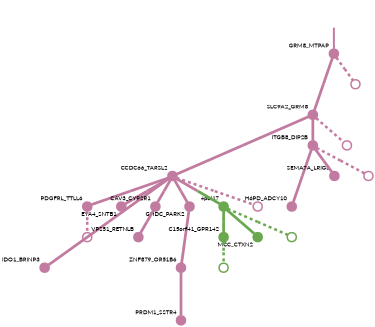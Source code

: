 strict digraph  {
graph[splines=false]; nodesep=0.7; rankdir=TB; ranksep=0.6; forcelabels=true; dpi=600; size=2.5;
0 [color="#c27ba0ff", fillcolor="#c27ba0ff", fixedsize=true, fontname=Lato, fontsize="12pt", height="0.25", label="", penwidth=3, shape=circle, style=filled, xlabel=GRM8_MTPAP];
2 [color="#c27ba0ff", fillcolor="#c27ba0ff", fixedsize=true, fontname=Lato, fontsize="12pt", height="0.25", label="", penwidth=3, shape=circle, style=filled, xlabel=SLC9A2_GRM8];
19 [color="#c27ba0ff", fillcolor="#c27ba0ff", fixedsize=true, fontname=Lato, fontsize="12pt", height="0.25", label="", penwidth=3, shape=circle, style=solid, xlabel=""];
4 [color="#c27ba0ff", fillcolor="#c27ba0ff", fixedsize=true, fontname=Lato, fontsize="12pt", height="0.25", label="", penwidth=3, shape=circle, style=filled, xlabel=CCDC66_TARSL2];
13 [color="#c27ba0ff", fillcolor="#c27ba0ff", fixedsize=true, fontname=Lato, fontsize="12pt", height="0.25", label="", penwidth=3, shape=circle, style=filled, xlabel=ITGB8_DIP2B];
20 [color="#c27ba0ff", fillcolor="#c27ba0ff", fixedsize=true, fontname=Lato, fontsize="12pt", height="0.25", label="", penwidth=3, shape=circle, style=solid, xlabel=""];
1 [color="#c27ba0ff", fillcolor="#c27ba0ff", fixedsize=true, fontname=Lato, fontsize="12pt", height="0.25", label="", penwidth=3, shape=circle, style=filled, xlabel=IDO1_BRINP3];
7 [color="#c27ba0ff", fillcolor="#c27ba0ff", fixedsize=true, fontname=Lato, fontsize="12pt", height="0.25", label="", penwidth=3, shape=circle, style=filled, xlabel=PDGFRL_TTLL6];
9 [color="#c27ba0ff", fillcolor="#c27ba0ff", fixedsize=true, fontname=Lato, fontsize="12pt", height="0.25", label="", penwidth=3, shape=circle, style=filled, xlabel=EYA4_SNTB1];
14 [color="#c27ba0ff", fillcolor="#c27ba0ff", fixedsize=true, fontname=Lato, fontsize="12pt", height="0.25", label="", penwidth=3, shape=circle, style=filled, xlabel=CAV3_CYP2R1];
15 [color="#c27ba0ff", fillcolor="#c27ba0ff", fixedsize=true, fontname=Lato, fontsize="12pt", height="0.25", label="", penwidth=3, shape=circle, style=filled, xlabel=GHDC_PARK2];
16 [color="#6aa84fff", fillcolor="#6aa84fff", fixedsize=true, fontname=Lato, fontsize="12pt", height="0.25", label="", penwidth=3, shape=circle, style=filled, xlabel="4pol17"];
21 [color="#c27ba0ff", fillcolor="#c27ba0ff", fixedsize=true, fontname=Lato, fontsize="12pt", height="0.25", label="", penwidth=3, shape=circle, style=solid, xlabel=""];
6 [color="#c27ba0ff", fillcolor="#c27ba0ff", fixedsize=true, fontname=Lato, fontsize="12pt", height="0.25", label="", penwidth=3, shape=circle, style=filled, xlabel=ZNF879_OR51B6];
5 [color="#c27ba0ff", fillcolor="#c27ba0ff", fixedsize=true, fontname=Lato, fontsize="12pt", height="0.25", label="", penwidth=3, shape=circle, style=filled, xlabel=PRDM1_SSTR4];
22 [color="#c27ba0ff", fillcolor="#c27ba0ff", fixedsize=true, fontname=Lato, fontsize="12pt", height="0.25", label="", penwidth=3, shape=circle, style=solid, xlabel=""];
12 [color="#6aa84fff", fillcolor="#6aa84fff", fixedsize=true, fontname=Lato, fontsize="12pt", height="0.25", label="", penwidth=3, shape=circle, style=filled, xlabel=C15orf41_GPR142];
18 [color="#6aa84fff", fillcolor="#6aa84fff", fixedsize=true, fontname=Lato, fontsize="12pt", height="0.25", label="", penwidth=3, shape=circle, style=solid, xlabel=""];
3 [color="#c27ba0ff", fillcolor="#c27ba0ff", fixedsize=true, fontname=Lato, fontsize="12pt", height="0.25", label="", penwidth=3, shape=circle, style=filled, xlabel=H6PD_ADCY10];
11 [color="#c27ba0ff", fillcolor="#c27ba0ff", fixedsize=true, fontname=Lato, fontsize="12pt", height="0.25", label="", penwidth=3, shape=circle, style=filled, xlabel=SEMA7A_LRIG3];
23 [color="#c27ba0ff", fillcolor="#c27ba0ff", fixedsize=true, fontname=Lato, fontsize="12pt", height="0.25", label="", penwidth=3, shape=circle, style=solid, xlabel=""];
10 [color="#c27ba0ff", fillcolor="#c27ba0ff", fixedsize=true, fontname=Lato, fontsize="12pt", height="0.25", label="", penwidth=3, shape=circle, style=filled, xlabel=VPS51_RETNLB];
8 [color="#6aa84fff", fillcolor="#6aa84fff", fixedsize=true, fontname=Lato, fontsize="12pt", height="0.25", label="", penwidth=3, shape=circle, style=filled, xlabel=MCC_CTXN2];
17 [color="#6aa84fff", fillcolor="#6aa84fff", fixedsize=true, fontname=Lato, fontsize="12pt", height="0.25", label="", penwidth=3, shape=circle, style=solid, xlabel=""];
normal [label="", penwidth=3, style=invis, xlabel=GRM8_MTPAP];
0 -> 2  [arrowsize=0, color="#c27ba0ff;0.5:#c27ba0ff", minlen="2.263157844543457", penwidth="5.5", style=solid];
0 -> 19  [arrowsize=0, color="#c27ba0ff;0.5:#c27ba0ff", minlen="1.263157844543457", penwidth=5, style=dashed];
2 -> 4  [arrowsize=0, color="#c27ba0ff;0.5:#c27ba0ff", minlen="2.1578948497772217", penwidth="5.5", style=solid];
2 -> 13  [arrowsize=0, color="#c27ba0ff;0.5:#c27ba0ff", minlen="1.736842155456543", penwidth="5.5", style=solid];
2 -> 20  [arrowsize=0, color="#c27ba0ff;0.5:#c27ba0ff", minlen="1.263157844543457", penwidth=5, style=dashed];
4 -> 1  [arrowsize=0, color="#c27ba0ff;0.5:#c27ba0ff", minlen="3.0", penwidth="5.5", style=solid];
4 -> 7  [arrowsize=0, color="#c27ba0ff;0.5:#c27ba0ff", minlen="1.8421052694320679", penwidth="5.5", style=solid];
4 -> 9  [arrowsize=0, color="#c27ba0ff;0.5:#c27ba0ff", minlen="1.8421052694320679", penwidth="5.5", style=solid];
4 -> 14  [arrowsize=0, color="#c27ba0ff;0.5:#c27ba0ff", minlen="1.6315789222717285", penwidth="5.5", style=solid];
4 -> 15  [arrowsize=0, color="#c27ba0ff;0.5:#c27ba0ff", minlen="1.5263158082962036", penwidth="5.5", style=solid];
4 -> 16  [arrowsize=0, color="#c27ba0ff;0.5:#6aa84fff", minlen="1.263157844543457", penwidth="5.5", style=solid];
4 -> 21  [arrowsize=0, color="#c27ba0ff;0.5:#c27ba0ff", minlen="1.263157844543457", penwidth=5, style=dashed];
13 -> 3  [arrowsize=0, color="#c27ba0ff;0.5:#c27ba0ff", minlen="2.1578948497772217", penwidth="5.5", style=solid];
13 -> 11  [arrowsize=0, color="#c27ba0ff;0.5:#c27ba0ff", minlen="1.8421052694320679", penwidth="5.5", style=solid];
13 -> 23  [arrowsize=0, color="#c27ba0ff;0.5:#c27ba0ff", minlen="1.263157844543457", penwidth=5, style=dashed];
7 -> 22  [arrowsize=0, color="#c27ba0ff;0.5:#c27ba0ff", minlen="1.263157844543457", penwidth=5, style=dashed];
14 -> 10  [arrowsize=0, color="#c27ba0ff;0.5:#c27ba0ff", minlen="1.8421052694320679", penwidth="5.5", style=solid];
15 -> 6  [arrowsize=0, color="#c27ba0ff;0.5:#c27ba0ff", minlen="2.0526316165924072", penwidth="5.5", style=solid];
16 -> 8  [arrowsize=0, color="#6aa84fff;0.5:#6aa84fff", minlen="1.8421052694320679", penwidth="5.5", style=solid];
16 -> 12  [arrowsize=0, color="#6aa84fff;0.5:#6aa84fff", minlen="1.736842155456543", penwidth="5.5", style=solid];
16 -> 17  [arrowsize=0, color="#6aa84fff;0.5:#6aa84fff", minlen="1.263157844543457", penwidth=5, style=dashed];
6 -> 5  [arrowsize=0, color="#c27ba0ff;0.5:#c27ba0ff", minlen="2.0526316165924072", penwidth="5.5", style=solid];
12 -> 18  [arrowsize=0, color="#6aa84fff;0.5:#6aa84fff", minlen="1.263157844543457", penwidth=5, style=dashed];
normal -> 0  [arrowsize=0, color="#c27ba0ff", label="", penwidth=4, style=solid];
}
